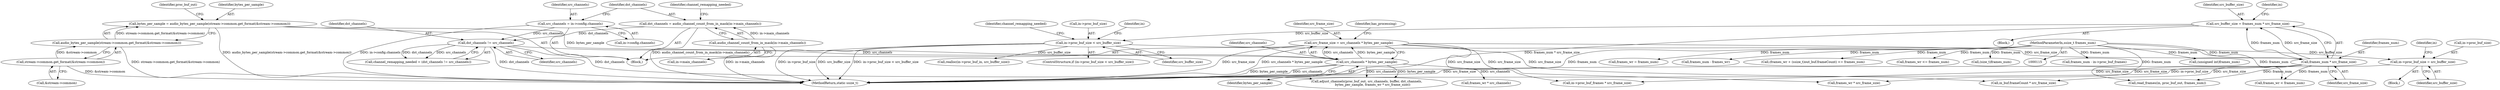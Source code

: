 digraph "0_Android_7df7ec13b1d222ac3a66797fbe432605ea8f973f@pointer" {
"1000196" [label="(Call,in->proc_buf_size = src_buffer_size)"];
"1000190" [label="(Call,in->proc_buf_size < src_buffer_size)"];
"1000184" [label="(Call,src_buffer_size = frames_num * src_frame_size)"];
"1000186" [label="(Call,frames_num * src_frame_size)"];
"1000118" [label="(MethodParameterIn,ssize_t frames_num)"];
"1000165" [label="(Call,src_frame_size = src_channels * bytes_per_sample)"];
"1000167" [label="(Call,src_channels * bytes_per_sample)"];
"1000161" [label="(Call,dst_channels != src_channels)"];
"1000152" [label="(Call,dst_channels = audio_channel_count_from_in_mask(in->main_channels))"];
"1000154" [label="(Call,audio_channel_count_from_in_mask(in->main_channels))"];
"1000144" [label="(Call,src_channels = in->config.channels)"];
"1000131" [label="(Call,bytes_per_sample = audio_bytes_per_sample(stream->common.get_format(&stream->common)))"];
"1000133" [label="(Call,audio_bytes_per_sample(stream->common.get_format(&stream->common)))"];
"1000134" [label="(Call,stream->common.get_format(&stream->common))"];
"1000169" [label="(Identifier,bytes_per_sample)"];
"1000134" [label="(Call,stream->common.get_format(&stream->common))"];
"1000186" [label="(Call,frames_num * src_frame_size)"];
"1000166" [label="(Identifier,src_frame_size)"];
"1000160" [label="(Identifier,channel_remapping_needed)"];
"1000184" [label="(Call,src_buffer_size = frames_num * src_frame_size)"];
"1000146" [label="(Call,in->config.channels)"];
"1000455" [label="(Call,frames_wr * src_frame_size)"];
"1000167" [label="(Call,src_channels * bytes_per_sample)"];
"1000172" [label="(Identifier,has_processing)"];
"1000274" [label="(Call,frames_num - in->proc_buf_frames)"];
"1000133" [label="(Call,audio_bytes_per_sample(stream->common.get_format(&stream->common)))"];
"1000145" [label="(Identifier,src_channels)"];
"1000165" [label="(Call,src_frame_size = src_channels * bytes_per_sample)"];
"1000374" [label="(Call,in_buf.frameCount * src_frame_size)"];
"1000245" [label="(Call,frames_wr < frames_num)"];
"1000420" [label="(Call,(unsigned int)frames_num)"];
"1000161" [label="(Call,dst_channels != src_channels)"];
"1000449" [label="(Call,adjust_channels(proc_buf_out, src_channels, buffer, dst_channels,\n            bytes_per_sample, frames_wr * src_frame_size))"];
"1000132" [label="(Identifier,bytes_per_sample)"];
"1000423" [label="(Call,frames_wr = frames_num)"];
"1000196" [label="(Call,in->proc_buf_size = src_buffer_size)"];
"1000144" [label="(Call,src_channels = in->config.channels)"];
"1000188" [label="(Identifier,src_frame_size)"];
"1000234" [label="(Identifier,channel_remapping_needed)"];
"1000191" [label="(Call,in->proc_buf_size)"];
"1000189" [label="(ControlStructure,if (in->proc_buf_size < src_buffer_size))"];
"1000187" [label="(Identifier,frames_num)"];
"1000131" [label="(Call,bytes_per_sample = audio_bytes_per_sample(stream->common.get_format(&stream->common)))"];
"1000195" [label="(Block,)"];
"1000200" [label="(Identifier,src_buffer_size)"];
"1000198" [label="(Identifier,in)"];
"1000313" [label="(Call,frames_num - frames_wr)"];
"1000163" [label="(Identifier,src_channels)"];
"1000430" [label="(Call,read_frames(in, proc_buf_out, frames_num))"];
"1000159" [label="(Call,channel_remapping_needed = (dst_channels != src_channels))"];
"1000152" [label="(Call,dst_channels = audio_channel_count_from_in_mask(in->main_channels))"];
"1000185" [label="(Identifier,src_buffer_size)"];
"1000203" [label="(Identifier,in)"];
"1000194" [label="(Identifier,src_buffer_size)"];
"1000192" [label="(Identifier,in)"];
"1000118" [label="(MethodParameterIn,ssize_t frames_num)"];
"1000205" [label="(Call,realloc(in->proc_buf_in, src_buffer_size))"];
"1000141" [label="(Identifier,proc_buf_out)"];
"1000197" [label="(Call,in->proc_buf_size)"];
"1000468" [label="(MethodReturn,static ssize_t)"];
"1000182" [label="(Block,)"];
"1000395" [label="(Call,(frames_wr + (ssize_t)out_buf.frameCount) <= frames_num)"];
"1000153" [label="(Identifier,dst_channels)"];
"1000135" [label="(Call,&stream->common)"];
"1000119" [label="(Block,)"];
"1000190" [label="(Call,in->proc_buf_size < src_buffer_size)"];
"1000435" [label="(Call,frames_wr <= frames_num)"];
"1000168" [label="(Identifier,src_channels)"];
"1000155" [label="(Call,in->main_channels)"];
"1000162" [label="(Identifier,dst_channels)"];
"1000269" [label="(Call,in->proc_buf_frames * src_frame_size)"];
"1000254" [label="(Call,(size_t)frames_num)"];
"1000324" [label="(Call,frames_wr * src_channels)"];
"1000154" [label="(Call,audio_channel_count_from_in_mask(in->main_channels))"];
"1000196" -> "1000195"  [label="AST: "];
"1000196" -> "1000200"  [label="CFG: "];
"1000197" -> "1000196"  [label="AST: "];
"1000200" -> "1000196"  [label="AST: "];
"1000203" -> "1000196"  [label="CFG: "];
"1000196" -> "1000468"  [label="DDG: in->proc_buf_size"];
"1000190" -> "1000196"  [label="DDG: src_buffer_size"];
"1000190" -> "1000189"  [label="AST: "];
"1000190" -> "1000194"  [label="CFG: "];
"1000191" -> "1000190"  [label="AST: "];
"1000194" -> "1000190"  [label="AST: "];
"1000198" -> "1000190"  [label="CFG: "];
"1000234" -> "1000190"  [label="CFG: "];
"1000190" -> "1000468"  [label="DDG: src_buffer_size"];
"1000190" -> "1000468"  [label="DDG: in->proc_buf_size < src_buffer_size"];
"1000190" -> "1000468"  [label="DDG: in->proc_buf_size"];
"1000184" -> "1000190"  [label="DDG: src_buffer_size"];
"1000190" -> "1000205"  [label="DDG: src_buffer_size"];
"1000184" -> "1000182"  [label="AST: "];
"1000184" -> "1000186"  [label="CFG: "];
"1000185" -> "1000184"  [label="AST: "];
"1000186" -> "1000184"  [label="AST: "];
"1000192" -> "1000184"  [label="CFG: "];
"1000184" -> "1000468"  [label="DDG: frames_num * src_frame_size"];
"1000186" -> "1000184"  [label="DDG: frames_num"];
"1000186" -> "1000184"  [label="DDG: src_frame_size"];
"1000186" -> "1000188"  [label="CFG: "];
"1000187" -> "1000186"  [label="AST: "];
"1000188" -> "1000186"  [label="AST: "];
"1000186" -> "1000468"  [label="DDG: src_frame_size"];
"1000118" -> "1000186"  [label="DDG: frames_num"];
"1000165" -> "1000186"  [label="DDG: src_frame_size"];
"1000186" -> "1000245"  [label="DDG: frames_num"];
"1000186" -> "1000269"  [label="DDG: src_frame_size"];
"1000186" -> "1000374"  [label="DDG: src_frame_size"];
"1000186" -> "1000430"  [label="DDG: frames_num"];
"1000186" -> "1000455"  [label="DDG: src_frame_size"];
"1000118" -> "1000115"  [label="AST: "];
"1000118" -> "1000468"  [label="DDG: frames_num"];
"1000118" -> "1000245"  [label="DDG: frames_num"];
"1000118" -> "1000254"  [label="DDG: frames_num"];
"1000118" -> "1000274"  [label="DDG: frames_num"];
"1000118" -> "1000313"  [label="DDG: frames_num"];
"1000118" -> "1000395"  [label="DDG: frames_num"];
"1000118" -> "1000420"  [label="DDG: frames_num"];
"1000118" -> "1000423"  [label="DDG: frames_num"];
"1000118" -> "1000430"  [label="DDG: frames_num"];
"1000118" -> "1000435"  [label="DDG: frames_num"];
"1000165" -> "1000119"  [label="AST: "];
"1000165" -> "1000167"  [label="CFG: "];
"1000166" -> "1000165"  [label="AST: "];
"1000167" -> "1000165"  [label="AST: "];
"1000172" -> "1000165"  [label="CFG: "];
"1000165" -> "1000468"  [label="DDG: src_frame_size"];
"1000165" -> "1000468"  [label="DDG: src_channels * bytes_per_sample"];
"1000167" -> "1000165"  [label="DDG: src_channels"];
"1000167" -> "1000165"  [label="DDG: bytes_per_sample"];
"1000165" -> "1000269"  [label="DDG: src_frame_size"];
"1000165" -> "1000374"  [label="DDG: src_frame_size"];
"1000165" -> "1000455"  [label="DDG: src_frame_size"];
"1000167" -> "1000169"  [label="CFG: "];
"1000168" -> "1000167"  [label="AST: "];
"1000169" -> "1000167"  [label="AST: "];
"1000167" -> "1000468"  [label="DDG: src_channels"];
"1000167" -> "1000468"  [label="DDG: bytes_per_sample"];
"1000161" -> "1000167"  [label="DDG: src_channels"];
"1000131" -> "1000167"  [label="DDG: bytes_per_sample"];
"1000167" -> "1000324"  [label="DDG: src_channels"];
"1000167" -> "1000449"  [label="DDG: src_channels"];
"1000167" -> "1000449"  [label="DDG: bytes_per_sample"];
"1000161" -> "1000159"  [label="AST: "];
"1000161" -> "1000163"  [label="CFG: "];
"1000162" -> "1000161"  [label="AST: "];
"1000163" -> "1000161"  [label="AST: "];
"1000159" -> "1000161"  [label="CFG: "];
"1000161" -> "1000468"  [label="DDG: dst_channels"];
"1000161" -> "1000159"  [label="DDG: dst_channels"];
"1000161" -> "1000159"  [label="DDG: src_channels"];
"1000152" -> "1000161"  [label="DDG: dst_channels"];
"1000144" -> "1000161"  [label="DDG: src_channels"];
"1000161" -> "1000449"  [label="DDG: dst_channels"];
"1000152" -> "1000119"  [label="AST: "];
"1000152" -> "1000154"  [label="CFG: "];
"1000153" -> "1000152"  [label="AST: "];
"1000154" -> "1000152"  [label="AST: "];
"1000160" -> "1000152"  [label="CFG: "];
"1000152" -> "1000468"  [label="DDG: audio_channel_count_from_in_mask(in->main_channels)"];
"1000154" -> "1000152"  [label="DDG: in->main_channels"];
"1000154" -> "1000155"  [label="CFG: "];
"1000155" -> "1000154"  [label="AST: "];
"1000154" -> "1000468"  [label="DDG: in->main_channels"];
"1000144" -> "1000119"  [label="AST: "];
"1000144" -> "1000146"  [label="CFG: "];
"1000145" -> "1000144"  [label="AST: "];
"1000146" -> "1000144"  [label="AST: "];
"1000153" -> "1000144"  [label="CFG: "];
"1000144" -> "1000468"  [label="DDG: in->config.channels"];
"1000131" -> "1000119"  [label="AST: "];
"1000131" -> "1000133"  [label="CFG: "];
"1000132" -> "1000131"  [label="AST: "];
"1000133" -> "1000131"  [label="AST: "];
"1000141" -> "1000131"  [label="CFG: "];
"1000131" -> "1000468"  [label="DDG: audio_bytes_per_sample(stream->common.get_format(&stream->common))"];
"1000133" -> "1000131"  [label="DDG: stream->common.get_format(&stream->common)"];
"1000133" -> "1000134"  [label="CFG: "];
"1000134" -> "1000133"  [label="AST: "];
"1000133" -> "1000468"  [label="DDG: stream->common.get_format(&stream->common)"];
"1000134" -> "1000133"  [label="DDG: &stream->common"];
"1000134" -> "1000135"  [label="CFG: "];
"1000135" -> "1000134"  [label="AST: "];
"1000134" -> "1000468"  [label="DDG: &stream->common"];
}
